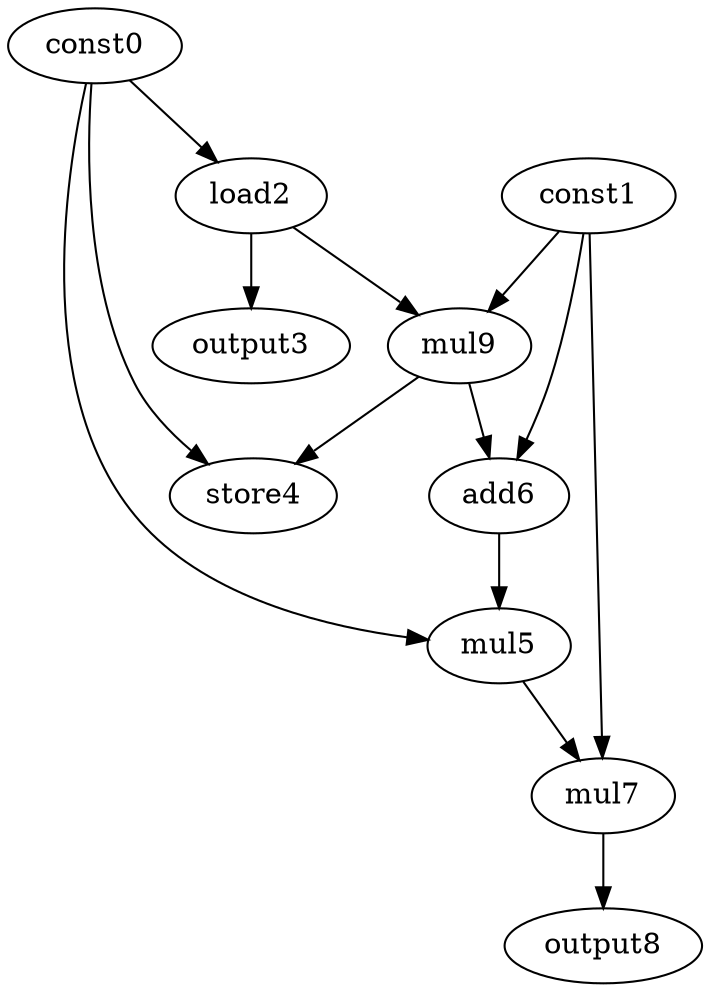 digraph G { 
const0[opcode=const]; 
const1[opcode=const]; 
load2[opcode=load]; 
output3[opcode=output]; 
store4[opcode=store]; 
mul5[opcode=mul]; 
add6[opcode=add]; 
mul7[opcode=mul]; 
output8[opcode=output]; 
mul9[opcode=mul]; 
const0->load2[operand=0];
load2->output3[operand=0];
const1->mul9[operand=0];
load2->mul9[operand=1];
const0->store4[operand=0];
mul9->store4[operand=1];
const1->add6[operand=0];
mul9->add6[operand=1];
const0->mul5[operand=0];
add6->mul5[operand=1];
const1->mul7[operand=0];
mul5->mul7[operand=1];
mul7->output8[operand=0];
}
